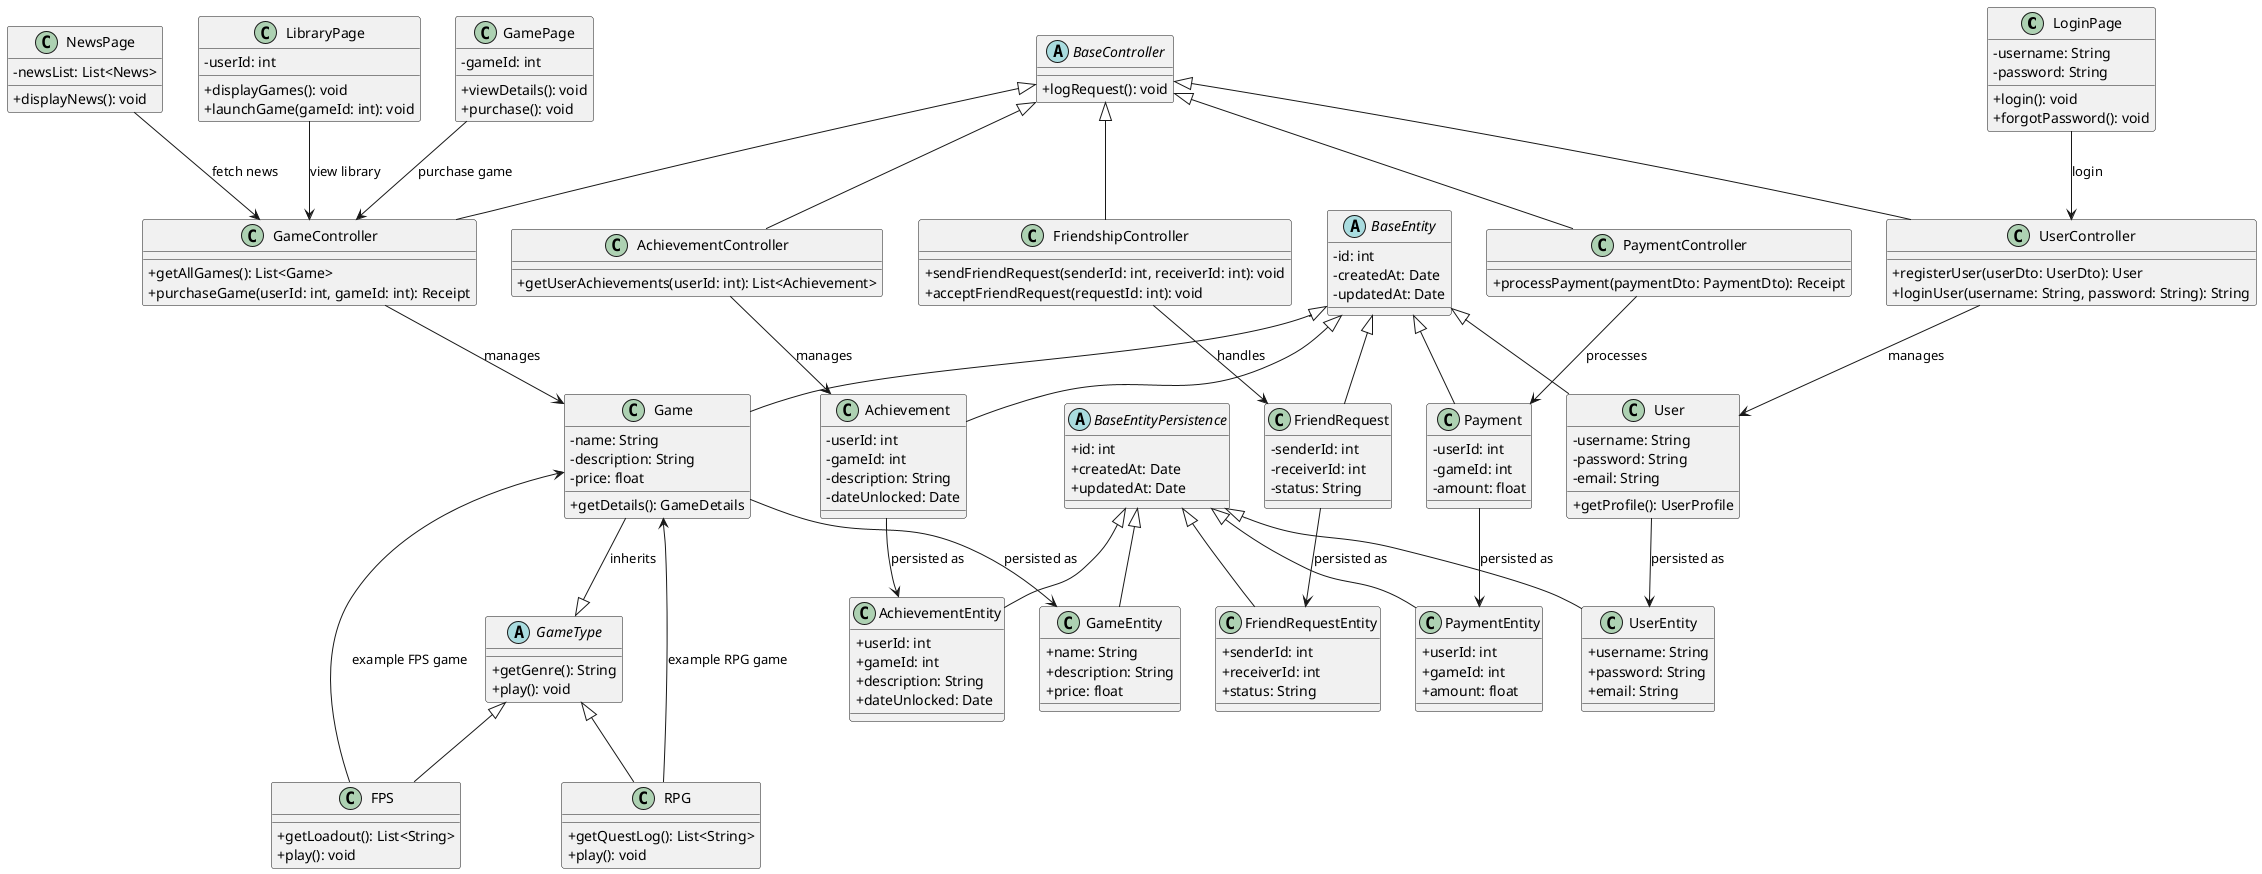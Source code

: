 @startuml
skinparam classAttributeIconSize 0

' === Frontend Layer ===
class LoginPage {
  -username: String
  -password: String
  +login(): void
  +forgotPassword(): void
}

class LibraryPage {
  -userId: int
  +displayGames(): void
  +launchGame(gameId: int): void
}

class GamePage {
  -gameId: int
  +viewDetails(): void
  +purchase(): void
}

class NewsPage {
  -newsList: List<News>
  +displayNews(): void
}

' === Backend Layer ===
abstract class BaseController {
  +logRequest(): void
}

class UserController extends BaseController {
  +registerUser(userDto: UserDto): User
  +loginUser(username: String, password: String): String
}

class GameController extends BaseController {
  +getAllGames(): List<Game>
  +purchaseGame(userId: int, gameId: int): Receipt
}

class PaymentController extends BaseController {
  +processPayment(paymentDto: PaymentDto): Receipt
}

class AchievementController extends BaseController {
  +getUserAchievements(userId: int): List<Achievement>
}

class FriendshipController extends BaseController {
  +sendFriendRequest(senderId: int, receiverId: int): void
  +acceptFriendRequest(requestId: int): void
}

' === Domain Layer ===
abstract class BaseEntity {
  -id: int
  -createdAt: Date
  -updatedAt: Date
}

class User extends BaseEntity {
  -username: String
  -password: String
  -email: String
  +getProfile(): UserProfile
}

class Game extends BaseEntity {
  -name: String
  -description: String
  -price: float
  +getDetails(): GameDetails
}

class Payment extends BaseEntity {
  -userId: int
  -gameId: int
  -amount: float
}

class Achievement extends BaseEntity {
  -userId: int
  -gameId: int
  -description: String
  -dateUnlocked: Date
}

class FriendRequest extends BaseEntity {
  -senderId: int
  -receiverId: int
  -status: String
}

' === Example Inheritance ===
abstract class GameType {
  +getGenre(): String
  +play(): void
}

class RPG extends GameType {
  +getQuestLog(): List<String>
  +play(): void
}

class FPS extends GameType {
  +getLoadout(): List<String>
  +play(): void
}

' === Persistence Layer ===
abstract class BaseEntityPersistence {
  +id: int
  +createdAt: Date
  +updatedAt: Date
}

class UserEntity extends BaseEntityPersistence {
  +username: String
  +password: String
  +email: String
}

class GameEntity extends BaseEntityPersistence {
  +name: String
  +description: String
  +price: float
}

class PaymentEntity extends BaseEntityPersistence {
  +userId: int
  +gameId: int
  +amount: float
}

class AchievementEntity extends BaseEntityPersistence {
  +userId: int
  +gameId: int
  +description: String
  +dateUnlocked: Date
}

class FriendRequestEntity extends BaseEntityPersistence {
  +senderId: int
  +receiverId: int
  +status: String
}

' === Relationships ===
LoginPage --> UserController : "login"
LibraryPage --> GameController : "view library"
GamePage --> GameController : "purchase game"
NewsPage --> GameController : "fetch news"

UserController --> User : "manages"
GameController --> Game : "manages"
PaymentController --> Payment : "processes"
AchievementController --> Achievement : "manages"
FriendshipController --> FriendRequest : "handles"

Game --|> GameType : "inherits"
RPG --> Game : "example RPG game"
FPS --> Game : "example FPS game"

User --> UserEntity : "persisted as"
Game --> GameEntity : "persisted as"
Payment --> PaymentEntity : "persisted as"
Achievement --> AchievementEntity : "persisted as"
FriendRequest --> FriendRequestEntity : "persisted as"

@enduml
